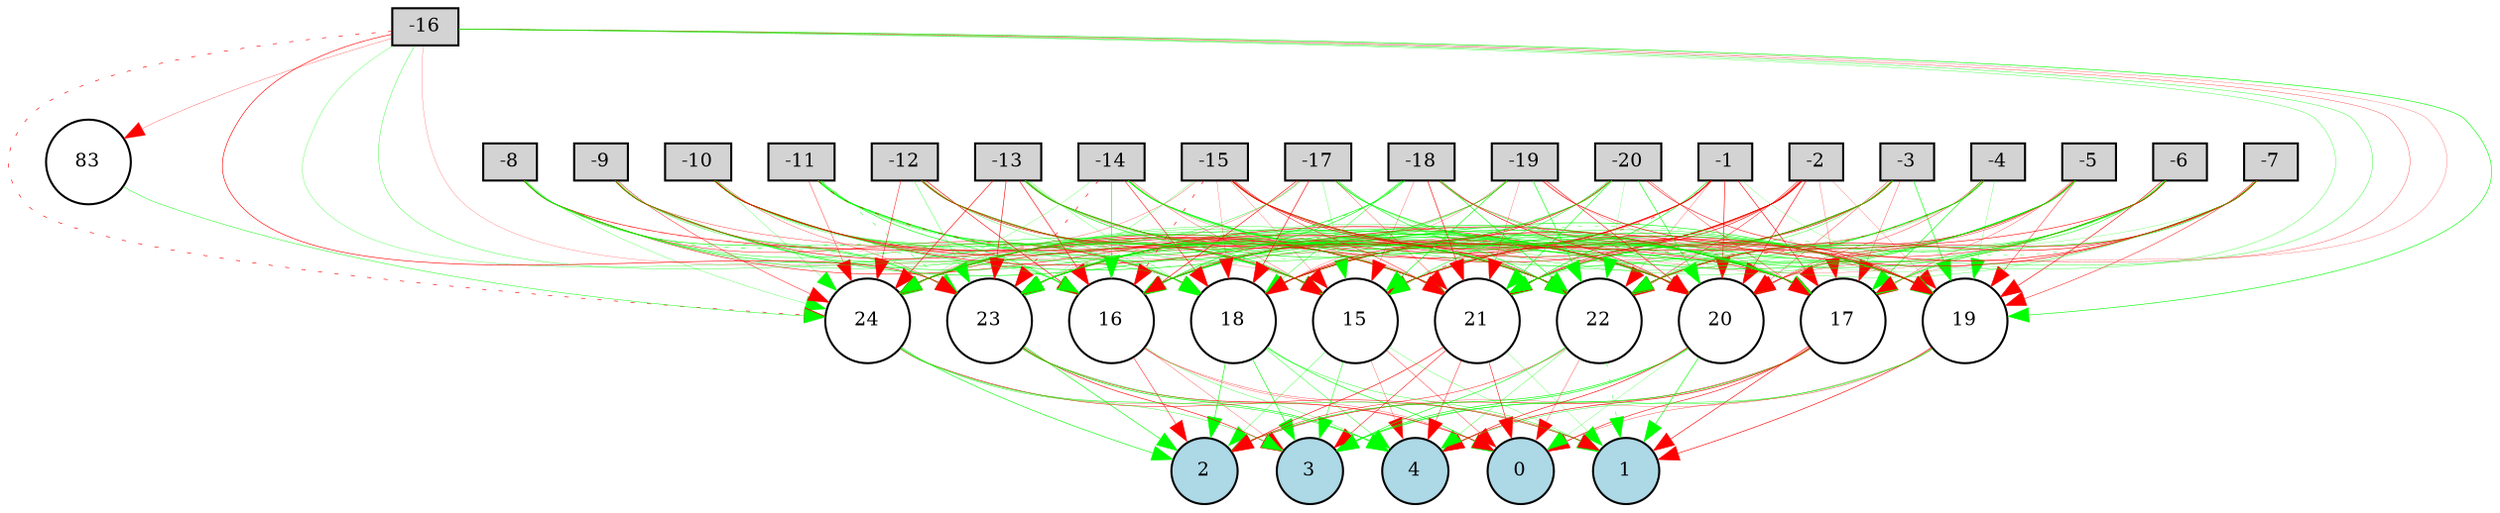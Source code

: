 digraph {
	node [fontsize=9 height=0.2 shape=circle width=0.2]
	-1 [fillcolor=lightgray shape=box style=filled]
	-2 [fillcolor=lightgray shape=box style=filled]
	-3 [fillcolor=lightgray shape=box style=filled]
	-4 [fillcolor=lightgray shape=box style=filled]
	-5 [fillcolor=lightgray shape=box style=filled]
	-6 [fillcolor=lightgray shape=box style=filled]
	-7 [fillcolor=lightgray shape=box style=filled]
	-8 [fillcolor=lightgray shape=box style=filled]
	-9 [fillcolor=lightgray shape=box style=filled]
	-10 [fillcolor=lightgray shape=box style=filled]
	-11 [fillcolor=lightgray shape=box style=filled]
	-12 [fillcolor=lightgray shape=box style=filled]
	-13 [fillcolor=lightgray shape=box style=filled]
	-14 [fillcolor=lightgray shape=box style=filled]
	-15 [fillcolor=lightgray shape=box style=filled]
	-16 [fillcolor=lightgray shape=box style=filled]
	-17 [fillcolor=lightgray shape=box style=filled]
	-18 [fillcolor=lightgray shape=box style=filled]
	-19 [fillcolor=lightgray shape=box style=filled]
	-20 [fillcolor=lightgray shape=box style=filled]
	0 [fillcolor=lightblue style=filled]
	1 [fillcolor=lightblue style=filled]
	2 [fillcolor=lightblue style=filled]
	3 [fillcolor=lightblue style=filled]
	4 [fillcolor=lightblue style=filled]
	15 [fillcolor=white style=filled]
	16 [fillcolor=white style=filled]
	17 [fillcolor=white style=filled]
	18 [fillcolor=white style=filled]
	19 [fillcolor=white style=filled]
	20 [fillcolor=white style=filled]
	21 [fillcolor=white style=filled]
	22 [fillcolor=white style=filled]
	23 [fillcolor=white style=filled]
	24 [fillcolor=white style=filled]
	83 [fillcolor=white style=filled]
	-1 -> 15 [color=red penwidth=0.23908192847250342 style=dotted]
	-1 -> 16 [color=red penwidth=0.24005312078437566 style=solid]
	-1 -> 17 [color=red penwidth=0.30000000000000004 style=solid]
	-1 -> 18 [color=red penwidth=0.17841941226113658 style=solid]
	-1 -> 19 [color=green penwidth=0.10515246836810593 style=solid]
	-1 -> 20 [color=red penwidth=0.2942661094344171 style=solid]
	-1 -> 21 [color=green penwidth=0.29535891140376924 style=solid]
	-1 -> 22 [color=red penwidth=0.12212194820201036 style=solid]
	-1 -> 23 [color=red penwidth=0.2991025415890083 style=solid]
	-1 -> 24 [color=red penwidth=0.2922132178308164 style=solid]
	-2 -> 15 [color=red penwidth=0.15521738654129097 style=solid]
	-2 -> 16 [color=green penwidth=0.20675414558716754 style=solid]
	-2 -> 17 [color=red penwidth=0.12133256412161984 style=solid]
	-2 -> 18 [color=red penwidth=0.29442420555076776 style=solid]
	-2 -> 19 [color=red penwidth=0.10303379517181196 style=solid]
	-2 -> 20 [color=red penwidth=0.29750097424877076 style=solid]
	-2 -> 21 [color=red penwidth=0.2947645282996676 style=solid]
	-2 -> 22 [color=red penwidth=0.22293910770721517 style=solid]
	-2 -> 23 [color=red penwidth=0.260805012932697 style=solid]
	-2 -> 24 [color=red penwidth=0.28881818387660707 style=solid]
	-3 -> 15 [color=green penwidth=0.29656573140591885 style=solid]
	-3 -> 16 [color=green penwidth=0.2966700582718163 style=solid]
	-3 -> 17 [color=red penwidth=0.15117594854287186 style=solid]
	-3 -> 18 [color=red penwidth=0.1438492089455318 style=solid]
	-3 -> 19 [color=green penwidth=0.2976265598196359 style=solid]
	-3 -> 20 [color=red penwidth=0.16876453334630176 style=solid]
	-3 -> 21 [color=red penwidth=0.2973457859823353 style=solid]
	-3 -> 22 [color=green penwidth=0.19604805109184825 style=solid]
	-3 -> 23 [color=red penwidth=0.16160940898814313 style=solid]
	-3 -> 24 [color=green penwidth=0.2036948009112512 style=solid]
	-4 -> 15 [color=green penwidth=0.12005794394903666 style=solid]
	-4 -> 16 [color=green penwidth=0.2862410224955332 style=solid]
	-4 -> 17 [color=green penwidth=0.2985321078409402 style=solid]
	-4 -> 18 [color=red penwidth=0.2928646935909003 style=dotted]
	-4 -> 19 [color=green penwidth=0.1319545366507347 style=solid]
	-4 -> 20 [color=red penwidth=0.17893988546876072 style=solid]
	-4 -> 21 [color=red penwidth=0.14660512535451853 style=solid]
	-4 -> 22 [color=green penwidth=0.11665124439656206 style=solid]
	-4 -> 23 [color=green penwidth=0.13137598403790035 style=solid]
	-4 -> 24 [color=green penwidth=0.1586386048790573 style=solid]
	-5 -> 15 [color=red penwidth=0.10533199560480168 style=solid]
	-5 -> 16 [color=green penwidth=0.30000000000000004 style=solid]
	-5 -> 17 [color=red penwidth=0.15246297074623044 style=solid]
	-5 -> 18 [color=green penwidth=0.1444717080800129 style=solid]
	-5 -> 19 [color=red penwidth=0.21201138216647514 style=solid]
	-5 -> 20 [color=red penwidth=0.19325170358089122 style=solid]
	-5 -> 21 [color=green penwidth=0.23718877723956952 style=solid]
	-5 -> 22 [color=red penwidth=0.276556330555064 style=solid]
	-5 -> 23 [color=green penwidth=0.2991791694865664 style=solid]
	-5 -> 24 [color=green penwidth=0.16756035936731956 style=solid]
	-6 -> 15 [color=red penwidth=0.24201835827156146 style=solid]
	-6 -> 16 [color=green penwidth=0.2593013900165594 style=solid]
	-6 -> 17 [color=green penwidth=0.24274677124819272 style=solid]
	-6 -> 18 [color=green penwidth=0.2948689603901874 style=solid]
	-6 -> 19 [color=red penwidth=0.2966887811878879 style=solid]
	-6 -> 20 [color=green penwidth=0.10771639166871617 style=dotted]
	-6 -> 21 [color=green penwidth=0.29921140410715474 style=solid]
	-6 -> 22 [color=green penwidth=0.29657382203572896 style=solid]
	-6 -> 23 [color=red penwidth=0.10121373038698765 style=solid]
	-6 -> 24 [color=red penwidth=0.27884260338642375 style=solid]
	-7 -> 15 [color=red penwidth=0.30000000000000004 style=solid]
	-7 -> 16 [color=green penwidth=0.10280728046077663 style=solid]
	-7 -> 17 [color=green penwidth=0.2952597313444777 style=solid]
	-7 -> 18 [color=red penwidth=0.30000000000000004 style=solid]
	-7 -> 19 [color=red penwidth=0.22944185253088228 style=solid]
	-7 -> 20 [color=red penwidth=0.253704730733598 style=solid]
	-7 -> 21 [color=green penwidth=0.1676368015591685 style=dotted]
	-7 -> 22 [color=red penwidth=0.30000000000000004 style=solid]
	-7 -> 23 [color=green penwidth=0.1521841617864973 style=solid]
	-7 -> 24 [color=green penwidth=0.11410061481358491 style=solid]
	-8 -> 15 [color=green penwidth=0.21906246955662162 style=solid]
	-8 -> 16 [color=green penwidth=0.30000000000000004 style=dotted]
	-8 -> 17 [color=red penwidth=0.29087853553947574 style=solid]
	-8 -> 18 [color=red penwidth=0.2264784603815648 style=solid]
	-8 -> 19 [color=red penwidth=0.11271349165250343 style=dotted]
	-8 -> 20 [color=red penwidth=0.2590172585091596 style=solid]
	-8 -> 21 [color=green penwidth=0.30000000000000004 style=solid]
	-8 -> 22 [color=green penwidth=0.18729426839254448 style=solid]
	-8 -> 23 [color=green penwidth=0.30000000000000004 style=solid]
	-8 -> 24 [color=green penwidth=0.13535723712552092 style=solid]
	-9 -> 15 [color=green penwidth=0.17081461868326936 style=dotted]
	-9 -> 16 [color=green penwidth=0.1539538380517142 style=solid]
	-9 -> 17 [color=green penwidth=0.2996351922919168 style=solid]
	-9 -> 18 [color=red penwidth=0.18252679524579218 style=solid]
	-9 -> 19 [color=red penwidth=0.17268828054166105 style=solid]
	-9 -> 20 [color=green penwidth=0.2501492412778859 style=solid]
	-9 -> 21 [color=red penwidth=0.297780579211086 style=solid]
	-9 -> 22 [color=green penwidth=0.100074484346609 style=solid]
	-9 -> 23 [color=green penwidth=0.1748875246282095 style=solid]
	-9 -> 24 [color=red penwidth=0.21601648979244314 style=solid]
	-10 -> 15 [color=green penwidth=0.30000000000000004 style=solid]
	-10 -> 16 [color=green penwidth=0.1566413467265284 style=solid]
	-10 -> 17 [color=red penwidth=0.29858713055799097 style=solid]
	-10 -> 18 [color=green penwidth=0.24410171453768648 style=solid]
	-10 -> 19 [color=green penwidth=0.2981068476627827 style=solid]
	-10 -> 20 [color=green penwidth=0.18511523348814513 style=solid]
	-10 -> 21 [color=red penwidth=0.293010503503099 style=solid]
	-10 -> 22 [color=red penwidth=0.29360109052280364 style=solid]
	-10 -> 23 [color=red penwidth=0.14595710210427737 style=solid]
	-10 -> 24 [color=green penwidth=0.1350888504830687 style=solid]
	-11 -> 15 [color=green penwidth=0.2937933045243952 style=solid]
	-11 -> 16 [color=green penwidth=0.2928767506644082 style=solid]
	-11 -> 17 [color=green penwidth=0.2992144465435652 style=solid]
	-11 -> 18 [color=green penwidth=0.19269478657089978 style=solid]
	-11 -> 19 [color=green penwidth=0.1521942067943367 style=dotted]
	-11 -> 20 [color=green penwidth=0.29877790437667173 style=solid]
	-11 -> 21 [color=red penwidth=0.18798982299611533 style=dotted]
	-11 -> 22 [color=red penwidth=0.168111028801262 style=dotted]
	-11 -> 23 [color=green penwidth=0.21066701261881626 style=dotted]
	-11 -> 24 [color=red penwidth=0.17845271361750015 style=solid]
	-12 -> 15 [color=red penwidth=0.29736467837074676 style=solid]
	-12 -> 16 [color=red penwidth=0.2923904702299155 style=solid]
	-12 -> 17 [color=red penwidth=0.13426758674234204 style=solid]
	-12 -> 18 [color=green penwidth=0.15114654599581867 style=solid]
	-12 -> 19 [color=green penwidth=0.20136373758830942 style=solid]
	-12 -> 20 [color=green penwidth=0.14867623013891917 style=solid]
	-12 -> 21 [color=green penwidth=0.23305380358411718 style=solid]
	-12 -> 22 [color=red penwidth=0.279814561581299 style=solid]
	-12 -> 23 [color=green penwidth=0.1615721113801582 style=solid]
	-12 -> 24 [color=red penwidth=0.22791143796855648 style=solid]
	-13 -> 15 [color=green penwidth=0.30000000000000004 style=solid]
	-13 -> 16 [color=red penwidth=0.2943819222475127 style=solid]
	-13 -> 17 [color=green penwidth=0.1694952472323033 style=solid]
	-13 -> 18 [color=green penwidth=0.1282574042070939 style=solid]
	-13 -> 19 [color=green penwidth=0.30000000000000004 style=solid]
	-13 -> 20 [color=red penwidth=0.23789571669637502 style=solid]
	-13 -> 21 [color=red penwidth=0.13965575602578761 style=solid]
	-13 -> 22 [color=green penwidth=0.29592173001888633 style=solid]
	-13 -> 23 [color=red penwidth=0.2963241802723126 style=solid]
	-13 -> 24 [color=red penwidth=0.29594348218235766 style=solid]
	-14 -> 15 [color=red penwidth=0.14892727662255772 style=solid]
	-14 -> 16 [color=green penwidth=0.29397769199128987 style=solid]
	-14 -> 17 [color=green penwidth=0.20346441553907602 style=solid]
	-14 -> 18 [color=red penwidth=0.2618517063647692 style=solid]
	-14 -> 19 [color=green penwidth=0.2939249721529831 style=solid]
	-14 -> 20 [color=green penwidth=0.20921370749789897 style=solid]
	-14 -> 21 [color=red penwidth=0.10704100005699464 style=solid]
	-14 -> 22 [color=green penwidth=0.29805854641519836 style=solid]
	-14 -> 23 [color=red penwidth=0.30000000000000004 style=dotted]
	-14 -> 24 [color=green penwidth=0.11818398853999501 style=solid]
	-15 -> 15 [color=red penwidth=0.1097966110625122 style=solid]
	-15 -> 16 [color=red penwidth=0.30000000000000004 style=dotted]
	-15 -> 17 [color=green penwidth=0.29668756605701513 style=solid]
	-15 -> 18 [color=red penwidth=0.11137119085105704 style=solid]
	-15 -> 19 [color=red penwidth=0.30000000000000004 style=solid]
	-15 -> 20 [color=red penwidth=0.2995992610187608 style=solid]
	-15 -> 21 [color=red penwidth=0.23221827123486682 style=solid]
	-15 -> 22 [color=red penwidth=0.2995943058269276 style=solid]
	-15 -> 23 [color=green penwidth=0.13300655402038164 style=solid]
	-15 -> 24 [color=red penwidth=0.1295425045836701 style=solid]
	-16 -> 15 [color=red penwidth=0.10138623839488406 style=solid]
	-16 -> 16 [color=green penwidth=0.14030991480577032 style=solid]
	-16 -> 17 [color=red penwidth=0.11276890701642787 style=solid]
	-16 -> 18 [color=green penwidth=0.17180312493471087 style=solid]
	-16 -> 19 [color=green penwidth=0.29645125705124586 style=solid]
	-16 -> 20 [color=red penwidth=0.15006726502604212 style=solid]
	-16 -> 21 [color=green penwidth=0.1594204093968063 style=solid]
	-16 -> 22 [color=green penwidth=0.1827968745809621 style=solid]
	-16 -> 23 [color=red penwidth=0.2992999587516745 style=solid]
	-16 -> 24 [color=red penwidth=0.30000000000000004 style=dotted]
	-17 -> 15 [color=green penwidth=0.13021050493772898 style=solid]
	-17 -> 16 [color=red penwidth=0.30000000000000004 style=solid]
	-17 -> 17 [color=green penwidth=0.2951685657436268 style=solid]
	-17 -> 18 [color=red penwidth=0.30000000000000004 style=solid]
	-17 -> 19 [color=green penwidth=0.1445191114775379 style=solid]
	-17 -> 20 [color=green penwidth=0.14137000718293102 style=solid]
	-17 -> 21 [color=red penwidth=0.1535685124136043 style=solid]
	-17 -> 22 [color=green penwidth=0.2689526968397453 style=solid]
	-17 -> 23 [color=red penwidth=0.12016577797888565 style=solid]
	-17 -> 24 [color=green penwidth=0.1933984351546536 style=solid]
	-18 -> 15 [color=red penwidth=0.12565399744516306 style=solid]
	-18 -> 16 [color=green penwidth=0.30000000000000004 style=solid]
	-18 -> 17 [color=green penwidth=0.24026097013468561 style=solid]
	-18 -> 18 [color=green penwidth=0.20739202515724292 style=solid]
	-18 -> 19 [color=red penwidth=0.16147024477701194 style=solid]
	-18 -> 20 [color=red penwidth=0.30000000000000004 style=solid]
	-18 -> 21 [color=red penwidth=0.30000000000000004 style=solid]
	-18 -> 22 [color=green penwidth=0.2968612532140348 style=solid]
	-18 -> 23 [color=green penwidth=0.30000000000000004 style=dotted]
	-18 -> 24 [color=green penwidth=0.2999078504129741 style=solid]
	-19 -> 15 [color=green penwidth=0.2991654065753869 style=solid]
	-19 -> 16 [color=green penwidth=0.19466451266226714 style=solid]
	-19 -> 17 [color=red penwidth=0.10334099945233353 style=solid]
	-19 -> 18 [color=red penwidth=0.11484819216913528 style=solid]
	-19 -> 19 [color=red penwidth=0.30000000000000004 style=solid]
	-19 -> 20 [color=red penwidth=0.2689057323091557 style=solid]
	-19 -> 21 [color=red penwidth=0.1176242191744109 style=solid]
	-19 -> 22 [color=green penwidth=0.30000000000000004 style=solid]
	-19 -> 23 [color=green penwidth=0.24360843143018532 style=solid]
	-19 -> 24 [color=red penwidth=0.10749741433240728 style=solid]
	-20 -> 15 [color=green penwidth=0.23758553125863802 style=solid]
	-20 -> 16 [color=red penwidth=0.1844603989897834 style=solid]
	-20 -> 17 [color=red penwidth=0.17887373820693936 style=solid]
	-20 -> 18 [color=red penwidth=0.2980999508164186 style=solid]
	-20 -> 19 [color=red penwidth=0.2680802551866378 style=solid]
	-20 -> 20 [color=green penwidth=0.2987922099025384 style=solid]
	-20 -> 21 [color=green penwidth=0.2799918645894344 style=solid]
	-20 -> 22 [color=green penwidth=0.10837742761761647 style=solid]
	-20 -> 23 [color=green penwidth=0.2894631391228256 style=solid]
	-20 -> 24 [color=green penwidth=0.1873690152269062 style=dotted]
	15 -> 0 [color=red penwidth=0.18135446888064277 style=solid]
	15 -> 1 [color=green penwidth=0.13216346281945515 style=solid]
	15 -> 2 [color=green penwidth=0.160927326443005 style=solid]
	15 -> 3 [color=green penwidth=0.2305199251004626 style=solid]
	15 -> 4 [color=red penwidth=0.13185778386609104 style=solid]
	16 -> 0 [color=red penwidth=0.13334660671816922 style=solid]
	16 -> 1 [color=red penwidth=0.14746101188113997 style=solid]
	16 -> 2 [color=red penwidth=0.2295388675130345 style=solid]
	16 -> 3 [color=red penwidth=0.13626995392766558 style=solid]
	16 -> 4 [color=green penwidth=0.15271145827046673 style=solid]
	17 -> 0 [color=red penwidth=0.2746127247375651 style=solid]
	17 -> 1 [color=red penwidth=0.30000000000000004 style=solid]
	17 -> 2 [color=red penwidth=0.25293022003287313 style=solid]
	17 -> 3 [color=green penwidth=0.29324377873120155 style=solid]
	17 -> 4 [color=red penwidth=0.2966682692054713 style=solid]
	18 -> 0 [color=green penwidth=0.30000000000000004 style=solid]
	18 -> 1 [color=green penwidth=0.18861211177133252 style=solid]
	18 -> 2 [color=green penwidth=0.30000000000000004 style=solid]
	18 -> 3 [color=green penwidth=0.30000000000000004 style=solid]
	18 -> 4 [color=green penwidth=0.20260962551802136 style=solid]
	19 -> 0 [color=red penwidth=0.16116576897145257 style=solid]
	19 -> 1 [color=red penwidth=0.30000000000000004 style=solid]
	19 -> 2 [color=red penwidth=0.11183529162701711 style=solid]
	19 -> 3 [color=green penwidth=0.20527905317661038 style=solid]
	19 -> 4 [color=green penwidth=0.18375045938077084 style=solid]
	20 -> 0 [color=green penwidth=0.12076084002150358 style=solid]
	20 -> 1 [color=green penwidth=0.298162163520064 style=solid]
	20 -> 2 [color=green penwidth=0.30000000000000004 style=solid]
	20 -> 3 [color=green penwidth=0.30000000000000004 style=solid]
	20 -> 4 [color=red penwidth=0.29826764244951876 style=solid]
	21 -> 0 [color=red penwidth=0.2657634606685702 style=solid]
	21 -> 1 [color=green penwidth=0.12088888737762674 style=solid]
	21 -> 2 [color=red penwidth=0.29597448143380356 style=solid]
	21 -> 3 [color=red penwidth=0.2566539240653271 style=solid]
	21 -> 4 [color=red penwidth=0.20735954755436137 style=solid]
	22 -> 0 [color=red penwidth=0.14917925621586228 style=solid]
	22 -> 1 [color=green penwidth=0.21083721446056608 style=dotted]
	22 -> 2 [color=red penwidth=0.21651545152066323 style=solid]
	22 -> 3 [color=green penwidth=0.2884952387375964 style=solid]
	22 -> 4 [color=green penwidth=0.16431872815678897 style=solid]
	23 -> 0 [color=red penwidth=0.2681747910881841 style=solid]
	23 -> 1 [color=green penwidth=0.20865530207221994 style=solid]
	23 -> 2 [color=green penwidth=0.30000000000000004 style=solid]
	23 -> 3 [color=red penwidth=0.299028439763131 style=solid]
	23 -> 4 [color=green penwidth=0.30000000000000004 style=solid]
	24 -> 0 [color=red penwidth=0.11186847046693574 style=solid]
	24 -> 1 [color=red penwidth=0.22486265901284125 style=solid]
	24 -> 2 [color=green penwidth=0.2961843853661006 style=solid]
	24 -> 3 [color=green penwidth=0.17472936768110658 style=solid]
	24 -> 4 [color=green penwidth=0.26016384197305836 style=solid]
	-16 -> 83 [color=red penwidth=0.13211074117200267 style=solid]
	83 -> 24 [color=green penwidth=0.22204500293129426 style=solid]
}

